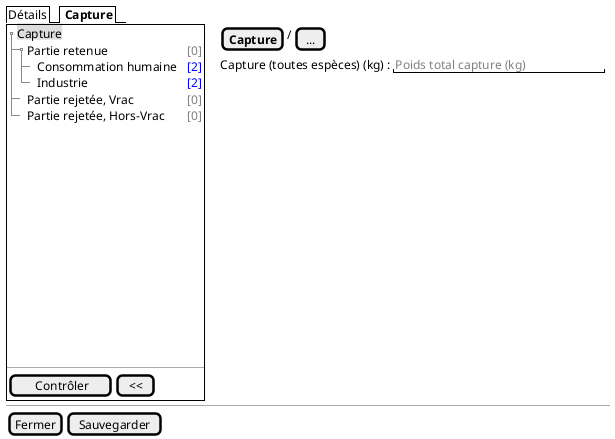 @startsalt
{
  {/ Détails | <b> Capture }
  {+
   {T
       + <back:#DDD>Capture    | .
       ++ Partie retenue       | <color:gray>[0]
       +++ Consommation humaine | <color:blue>[2]
       +++ Industrie | <color:blue>[2]
       ++ Partie rejetée, Vrac | <color:gray>[0]
       ++ Partie rejetée, Hors-Vrac | <color:gray>[0]
   }
    .
    .
    .
    .
    .
    .
    .
    .
    .
    .
    .
    .
    .
   --
   {
      [<&checkmark> Contrôler] | [ << ]
   }
  } | . | {
    { [<b>Capture] | / | [...]}

    {Capture (toutes espèces) (kg) : | " <color:gray>Poids total capture (kg) " }
  }

  -- | -- | --
  { [Fermer] | [Sauvegarder] }
}
@endsalt

